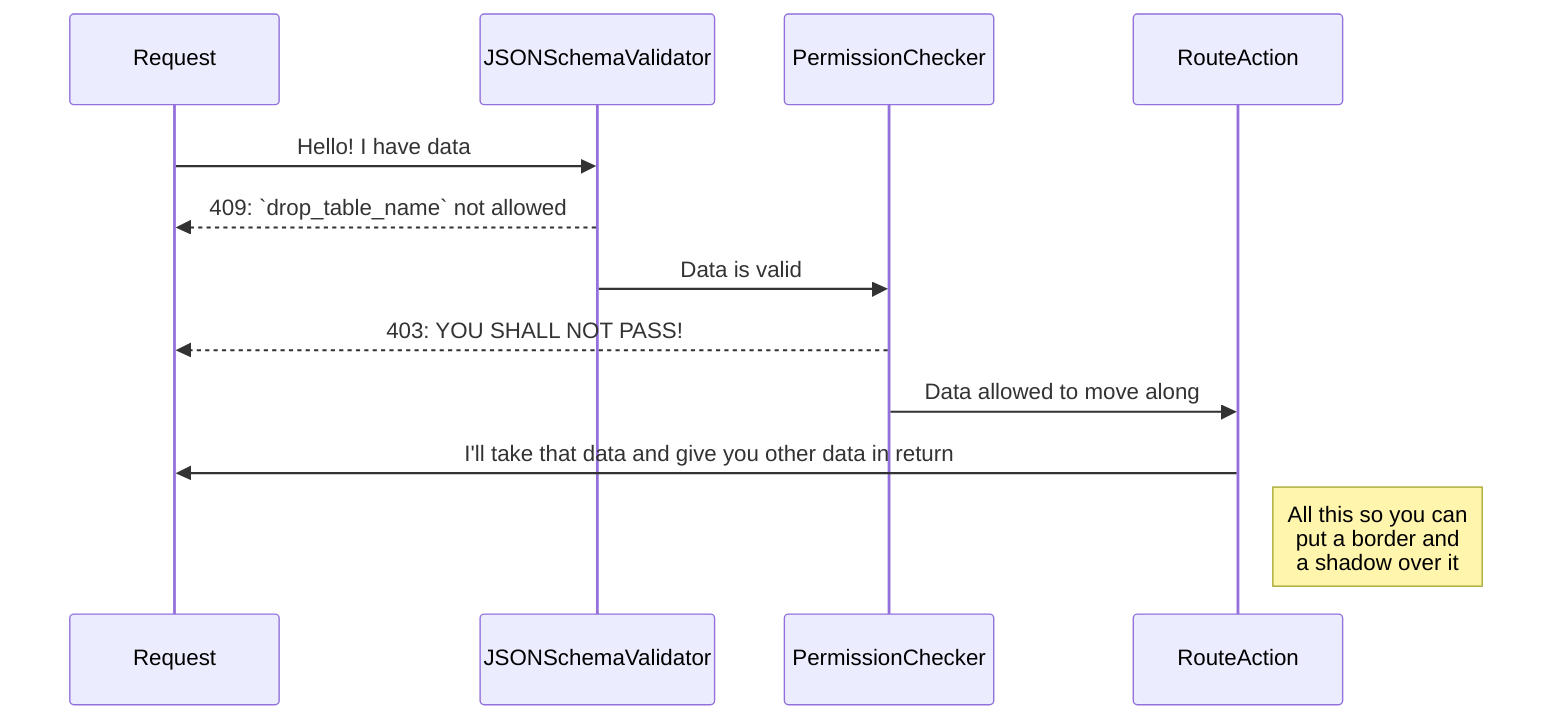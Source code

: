 sequenceDiagram
    participant Request
    participant JSONSchemaValidator
    participant PermissionChecker
    participant RouteAction

    Request ->> JSONSchemaValidator: Hello! I have data
    JSONSchemaValidator -->> Request: 409: `drop_table_name` not allowed
    JSONSchemaValidator ->> PermissionChecker: Data is valid
    PermissionChecker -->> Request: 403: YOU SHALL NOT PASS!
    PermissionChecker ->> RouteAction: Data allowed to move along
    RouteAction ->> Request: I'll take that data and give you other data in return
    Note right of RouteAction: All this so you can <br/> put a border and <br/> a shadow over it